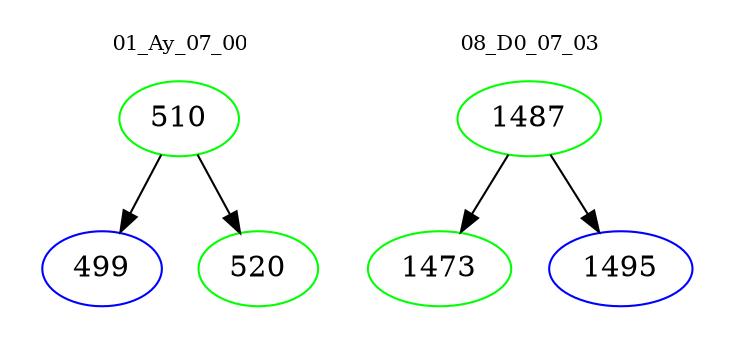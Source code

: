 digraph{
subgraph cluster_0 {
color = white
label = "01_Ay_07_00";
fontsize=10;
T0_510 [label="510", color="green"]
T0_510 -> T0_499 [color="black"]
T0_499 [label="499", color="blue"]
T0_510 -> T0_520 [color="black"]
T0_520 [label="520", color="green"]
}
subgraph cluster_1 {
color = white
label = "08_D0_07_03";
fontsize=10;
T1_1487 [label="1487", color="green"]
T1_1487 -> T1_1473 [color="black"]
T1_1473 [label="1473", color="green"]
T1_1487 -> T1_1495 [color="black"]
T1_1495 [label="1495", color="blue"]
}
}
